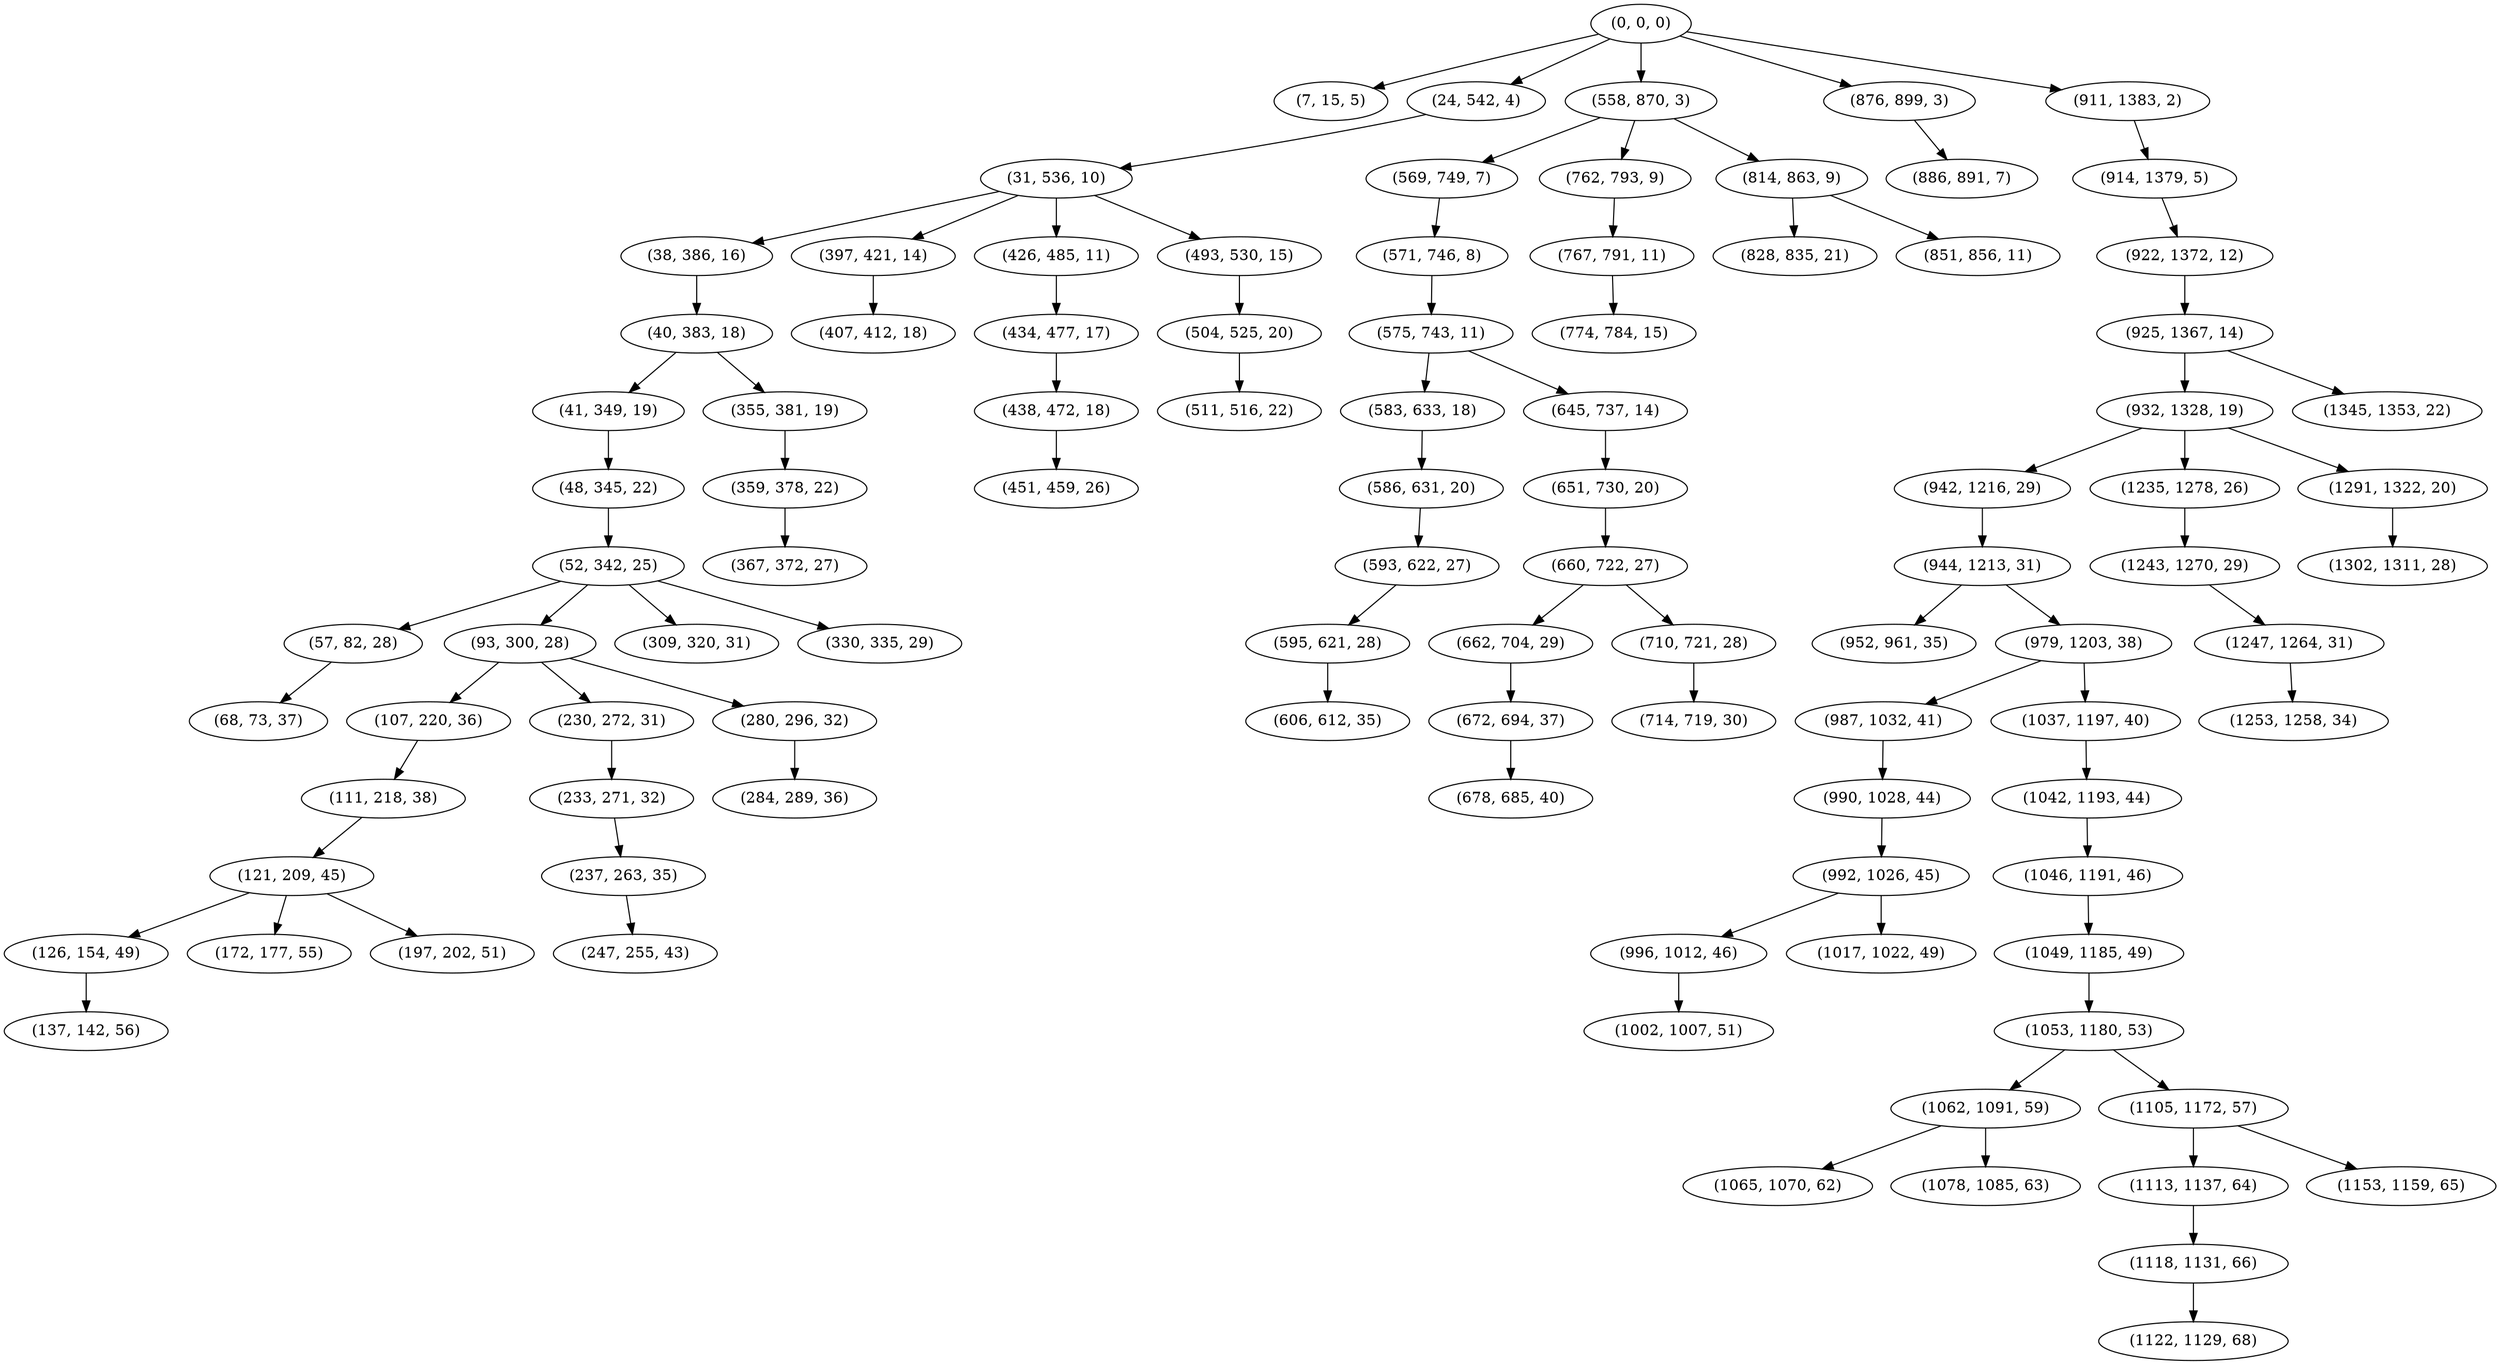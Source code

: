 digraph tree {
    "(0, 0, 0)";
    "(7, 15, 5)";
    "(24, 542, 4)";
    "(31, 536, 10)";
    "(38, 386, 16)";
    "(40, 383, 18)";
    "(41, 349, 19)";
    "(48, 345, 22)";
    "(52, 342, 25)";
    "(57, 82, 28)";
    "(68, 73, 37)";
    "(93, 300, 28)";
    "(107, 220, 36)";
    "(111, 218, 38)";
    "(121, 209, 45)";
    "(126, 154, 49)";
    "(137, 142, 56)";
    "(172, 177, 55)";
    "(197, 202, 51)";
    "(230, 272, 31)";
    "(233, 271, 32)";
    "(237, 263, 35)";
    "(247, 255, 43)";
    "(280, 296, 32)";
    "(284, 289, 36)";
    "(309, 320, 31)";
    "(330, 335, 29)";
    "(355, 381, 19)";
    "(359, 378, 22)";
    "(367, 372, 27)";
    "(397, 421, 14)";
    "(407, 412, 18)";
    "(426, 485, 11)";
    "(434, 477, 17)";
    "(438, 472, 18)";
    "(451, 459, 26)";
    "(493, 530, 15)";
    "(504, 525, 20)";
    "(511, 516, 22)";
    "(558, 870, 3)";
    "(569, 749, 7)";
    "(571, 746, 8)";
    "(575, 743, 11)";
    "(583, 633, 18)";
    "(586, 631, 20)";
    "(593, 622, 27)";
    "(595, 621, 28)";
    "(606, 612, 35)";
    "(645, 737, 14)";
    "(651, 730, 20)";
    "(660, 722, 27)";
    "(662, 704, 29)";
    "(672, 694, 37)";
    "(678, 685, 40)";
    "(710, 721, 28)";
    "(714, 719, 30)";
    "(762, 793, 9)";
    "(767, 791, 11)";
    "(774, 784, 15)";
    "(814, 863, 9)";
    "(828, 835, 21)";
    "(851, 856, 11)";
    "(876, 899, 3)";
    "(886, 891, 7)";
    "(911, 1383, 2)";
    "(914, 1379, 5)";
    "(922, 1372, 12)";
    "(925, 1367, 14)";
    "(932, 1328, 19)";
    "(942, 1216, 29)";
    "(944, 1213, 31)";
    "(952, 961, 35)";
    "(979, 1203, 38)";
    "(987, 1032, 41)";
    "(990, 1028, 44)";
    "(992, 1026, 45)";
    "(996, 1012, 46)";
    "(1002, 1007, 51)";
    "(1017, 1022, 49)";
    "(1037, 1197, 40)";
    "(1042, 1193, 44)";
    "(1046, 1191, 46)";
    "(1049, 1185, 49)";
    "(1053, 1180, 53)";
    "(1062, 1091, 59)";
    "(1065, 1070, 62)";
    "(1078, 1085, 63)";
    "(1105, 1172, 57)";
    "(1113, 1137, 64)";
    "(1118, 1131, 66)";
    "(1122, 1129, 68)";
    "(1153, 1159, 65)";
    "(1235, 1278, 26)";
    "(1243, 1270, 29)";
    "(1247, 1264, 31)";
    "(1253, 1258, 34)";
    "(1291, 1322, 20)";
    "(1302, 1311, 28)";
    "(1345, 1353, 22)";
    "(0, 0, 0)" -> "(7, 15, 5)";
    "(0, 0, 0)" -> "(24, 542, 4)";
    "(0, 0, 0)" -> "(558, 870, 3)";
    "(0, 0, 0)" -> "(876, 899, 3)";
    "(0, 0, 0)" -> "(911, 1383, 2)";
    "(24, 542, 4)" -> "(31, 536, 10)";
    "(31, 536, 10)" -> "(38, 386, 16)";
    "(31, 536, 10)" -> "(397, 421, 14)";
    "(31, 536, 10)" -> "(426, 485, 11)";
    "(31, 536, 10)" -> "(493, 530, 15)";
    "(38, 386, 16)" -> "(40, 383, 18)";
    "(40, 383, 18)" -> "(41, 349, 19)";
    "(40, 383, 18)" -> "(355, 381, 19)";
    "(41, 349, 19)" -> "(48, 345, 22)";
    "(48, 345, 22)" -> "(52, 342, 25)";
    "(52, 342, 25)" -> "(57, 82, 28)";
    "(52, 342, 25)" -> "(93, 300, 28)";
    "(52, 342, 25)" -> "(309, 320, 31)";
    "(52, 342, 25)" -> "(330, 335, 29)";
    "(57, 82, 28)" -> "(68, 73, 37)";
    "(93, 300, 28)" -> "(107, 220, 36)";
    "(93, 300, 28)" -> "(230, 272, 31)";
    "(93, 300, 28)" -> "(280, 296, 32)";
    "(107, 220, 36)" -> "(111, 218, 38)";
    "(111, 218, 38)" -> "(121, 209, 45)";
    "(121, 209, 45)" -> "(126, 154, 49)";
    "(121, 209, 45)" -> "(172, 177, 55)";
    "(121, 209, 45)" -> "(197, 202, 51)";
    "(126, 154, 49)" -> "(137, 142, 56)";
    "(230, 272, 31)" -> "(233, 271, 32)";
    "(233, 271, 32)" -> "(237, 263, 35)";
    "(237, 263, 35)" -> "(247, 255, 43)";
    "(280, 296, 32)" -> "(284, 289, 36)";
    "(355, 381, 19)" -> "(359, 378, 22)";
    "(359, 378, 22)" -> "(367, 372, 27)";
    "(397, 421, 14)" -> "(407, 412, 18)";
    "(426, 485, 11)" -> "(434, 477, 17)";
    "(434, 477, 17)" -> "(438, 472, 18)";
    "(438, 472, 18)" -> "(451, 459, 26)";
    "(493, 530, 15)" -> "(504, 525, 20)";
    "(504, 525, 20)" -> "(511, 516, 22)";
    "(558, 870, 3)" -> "(569, 749, 7)";
    "(558, 870, 3)" -> "(762, 793, 9)";
    "(558, 870, 3)" -> "(814, 863, 9)";
    "(569, 749, 7)" -> "(571, 746, 8)";
    "(571, 746, 8)" -> "(575, 743, 11)";
    "(575, 743, 11)" -> "(583, 633, 18)";
    "(575, 743, 11)" -> "(645, 737, 14)";
    "(583, 633, 18)" -> "(586, 631, 20)";
    "(586, 631, 20)" -> "(593, 622, 27)";
    "(593, 622, 27)" -> "(595, 621, 28)";
    "(595, 621, 28)" -> "(606, 612, 35)";
    "(645, 737, 14)" -> "(651, 730, 20)";
    "(651, 730, 20)" -> "(660, 722, 27)";
    "(660, 722, 27)" -> "(662, 704, 29)";
    "(660, 722, 27)" -> "(710, 721, 28)";
    "(662, 704, 29)" -> "(672, 694, 37)";
    "(672, 694, 37)" -> "(678, 685, 40)";
    "(710, 721, 28)" -> "(714, 719, 30)";
    "(762, 793, 9)" -> "(767, 791, 11)";
    "(767, 791, 11)" -> "(774, 784, 15)";
    "(814, 863, 9)" -> "(828, 835, 21)";
    "(814, 863, 9)" -> "(851, 856, 11)";
    "(876, 899, 3)" -> "(886, 891, 7)";
    "(911, 1383, 2)" -> "(914, 1379, 5)";
    "(914, 1379, 5)" -> "(922, 1372, 12)";
    "(922, 1372, 12)" -> "(925, 1367, 14)";
    "(925, 1367, 14)" -> "(932, 1328, 19)";
    "(925, 1367, 14)" -> "(1345, 1353, 22)";
    "(932, 1328, 19)" -> "(942, 1216, 29)";
    "(932, 1328, 19)" -> "(1235, 1278, 26)";
    "(932, 1328, 19)" -> "(1291, 1322, 20)";
    "(942, 1216, 29)" -> "(944, 1213, 31)";
    "(944, 1213, 31)" -> "(952, 961, 35)";
    "(944, 1213, 31)" -> "(979, 1203, 38)";
    "(979, 1203, 38)" -> "(987, 1032, 41)";
    "(979, 1203, 38)" -> "(1037, 1197, 40)";
    "(987, 1032, 41)" -> "(990, 1028, 44)";
    "(990, 1028, 44)" -> "(992, 1026, 45)";
    "(992, 1026, 45)" -> "(996, 1012, 46)";
    "(992, 1026, 45)" -> "(1017, 1022, 49)";
    "(996, 1012, 46)" -> "(1002, 1007, 51)";
    "(1037, 1197, 40)" -> "(1042, 1193, 44)";
    "(1042, 1193, 44)" -> "(1046, 1191, 46)";
    "(1046, 1191, 46)" -> "(1049, 1185, 49)";
    "(1049, 1185, 49)" -> "(1053, 1180, 53)";
    "(1053, 1180, 53)" -> "(1062, 1091, 59)";
    "(1053, 1180, 53)" -> "(1105, 1172, 57)";
    "(1062, 1091, 59)" -> "(1065, 1070, 62)";
    "(1062, 1091, 59)" -> "(1078, 1085, 63)";
    "(1105, 1172, 57)" -> "(1113, 1137, 64)";
    "(1105, 1172, 57)" -> "(1153, 1159, 65)";
    "(1113, 1137, 64)" -> "(1118, 1131, 66)";
    "(1118, 1131, 66)" -> "(1122, 1129, 68)";
    "(1235, 1278, 26)" -> "(1243, 1270, 29)";
    "(1243, 1270, 29)" -> "(1247, 1264, 31)";
    "(1247, 1264, 31)" -> "(1253, 1258, 34)";
    "(1291, 1322, 20)" -> "(1302, 1311, 28)";
}
